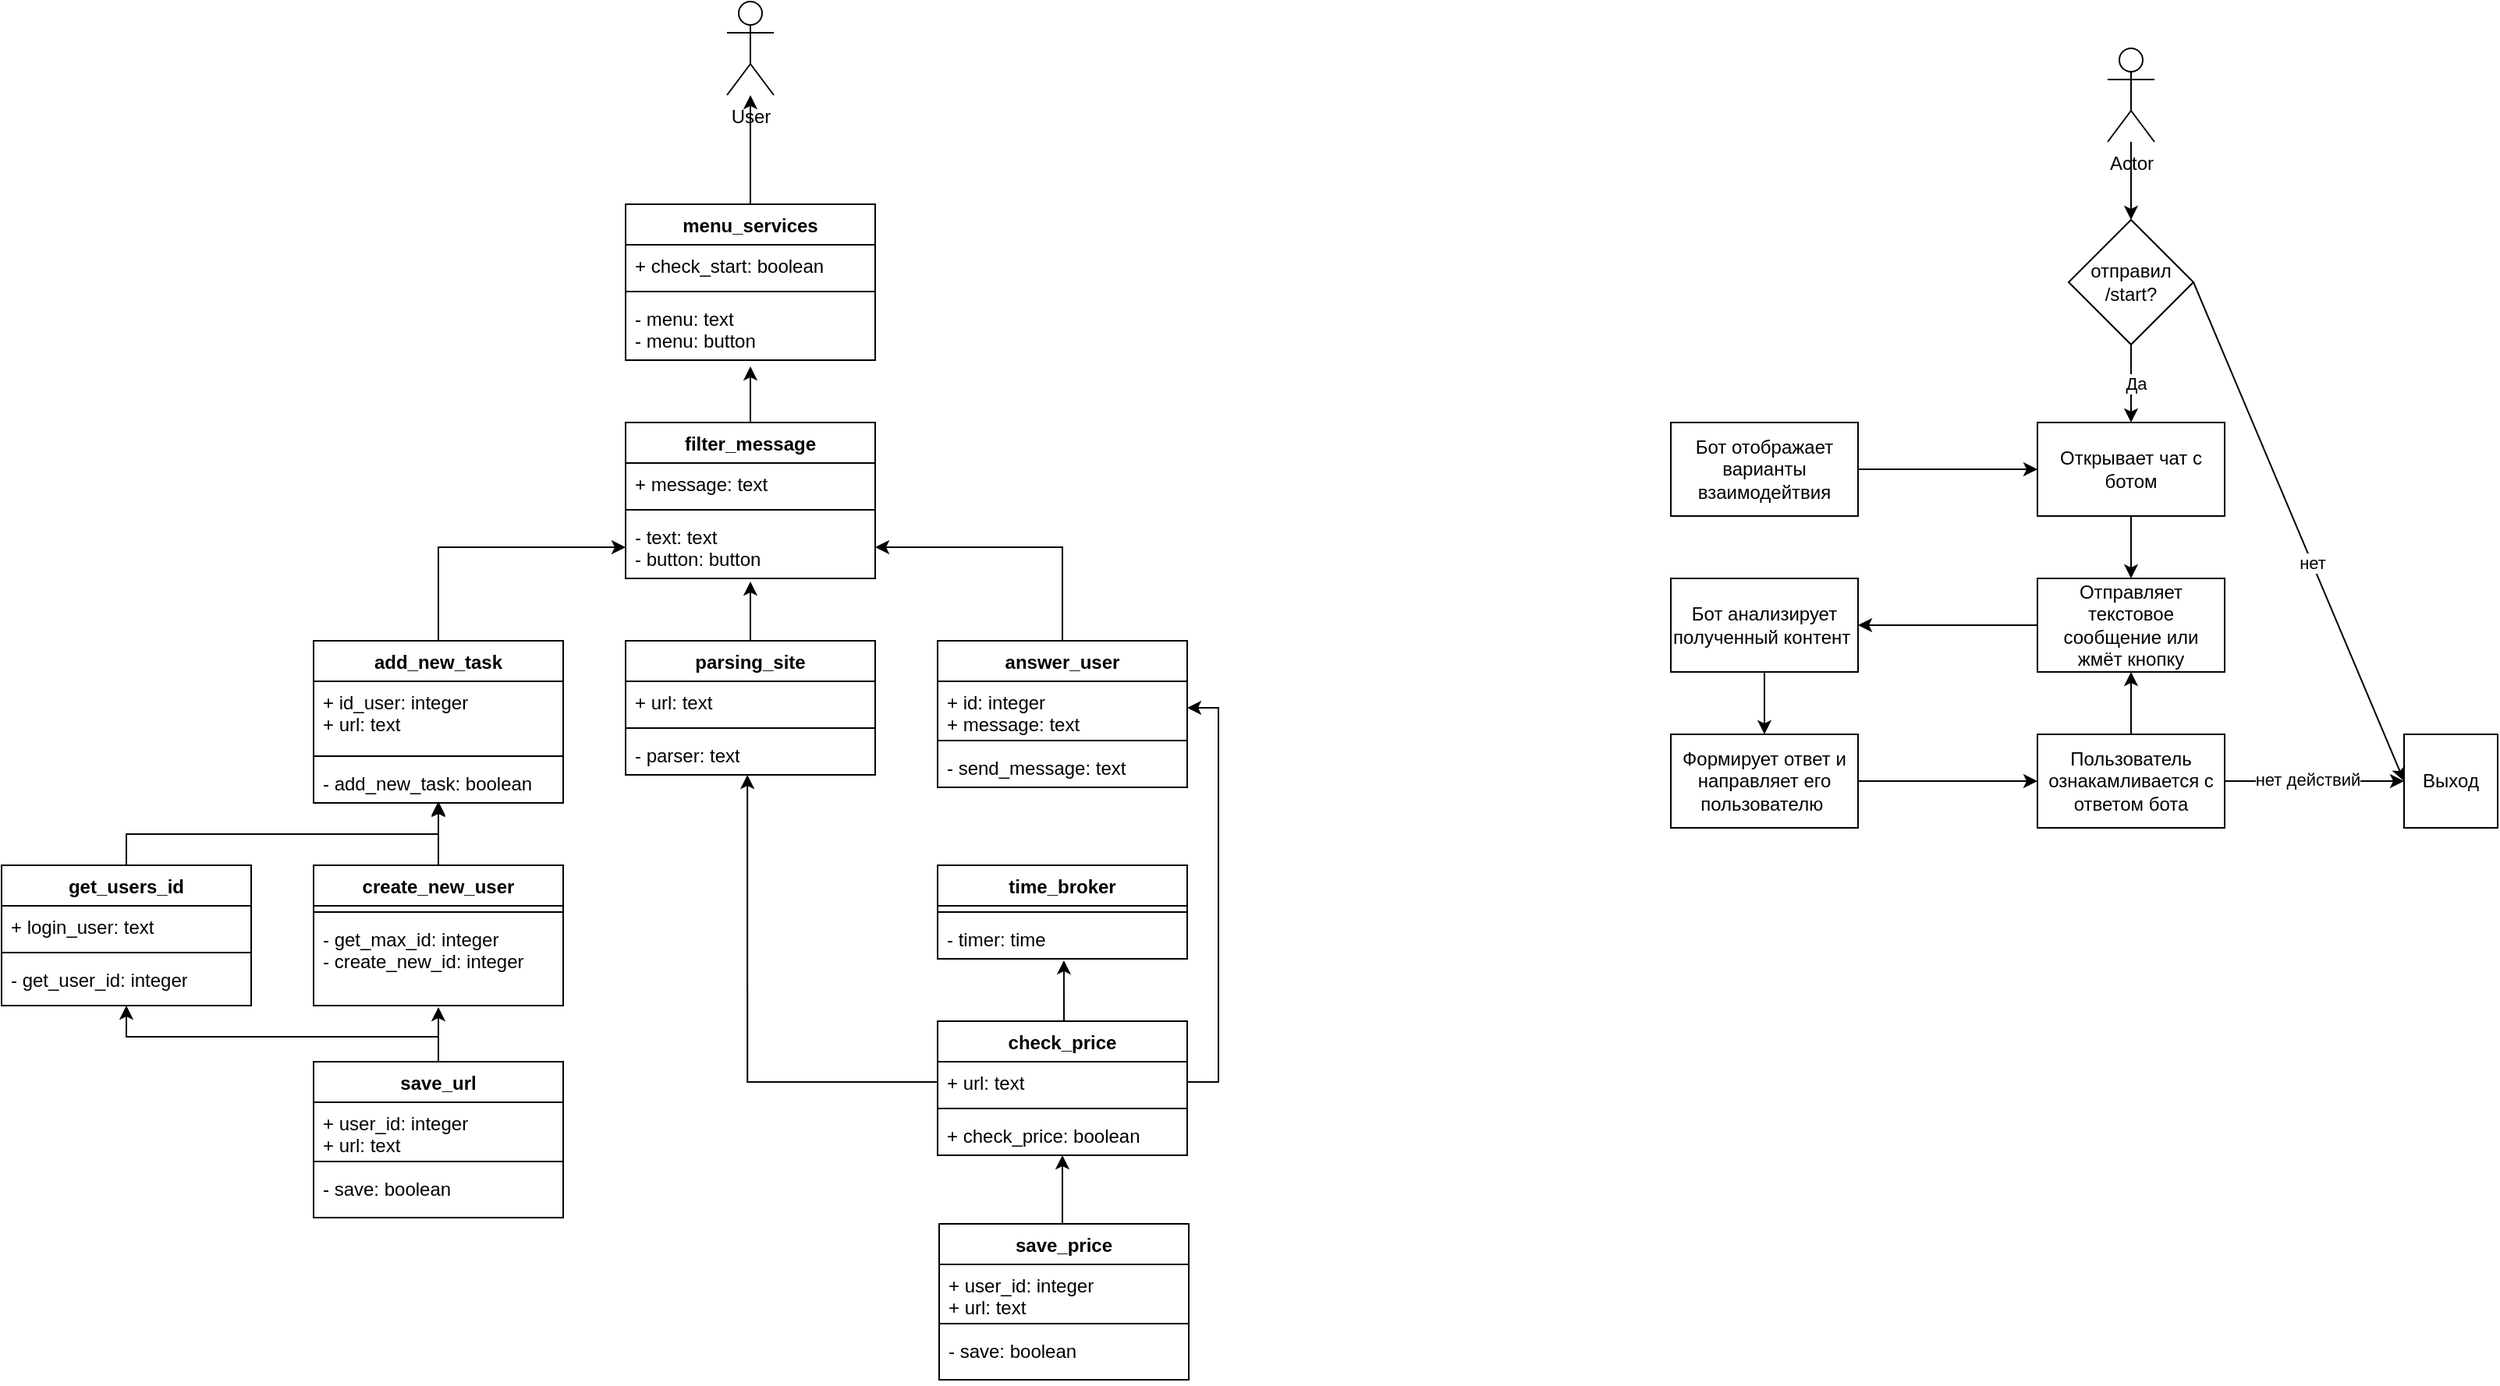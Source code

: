 <mxfile version="22.0.8" type="github">
  <diagram name="Страница — 1" id="5FJGtUaLvc8kbi69Jgre">
    <mxGraphModel dx="1953" dy="904" grid="1" gridSize="10" guides="1" tooltips="1" connect="1" arrows="1" fold="1" page="1" pageScale="1" pageWidth="827" pageHeight="1169" math="0" shadow="0">
      <root>
        <mxCell id="0" />
        <mxCell id="1" parent="0" />
        <mxCell id="BHRzeg4Tige4BvSvJ6PO-1" value="Actor" style="shape=umlActor;verticalLabelPosition=bottom;verticalAlign=top;html=1;outlineConnect=0;" parent="1" vertex="1">
          <mxGeometry x="550" y="40" width="30" height="60" as="geometry" />
        </mxCell>
        <mxCell id="BHRzeg4Tige4BvSvJ6PO-2" value="Отправляет текстовое сообщение или жмёт кнопку" style="rounded=0;whiteSpace=wrap;html=1;" parent="1" vertex="1">
          <mxGeometry x="505" y="380" width="120" height="60" as="geometry" />
        </mxCell>
        <mxCell id="BHRzeg4Tige4BvSvJ6PO-3" value="" style="endArrow=classic;html=1;rounded=0;entryX=0.5;entryY=0;entryDx=0;entryDy=0;" parent="1" source="BHRzeg4Tige4BvSvJ6PO-22" target="BHRzeg4Tige4BvSvJ6PO-4" edge="1">
          <mxGeometry width="50" height="50" relative="1" as="geometry">
            <mxPoint x="550" y="510" as="sourcePoint" />
            <mxPoint x="600" y="460" as="targetPoint" />
          </mxGeometry>
        </mxCell>
        <mxCell id="BHRzeg4Tige4BvSvJ6PO-24" value="Да" style="edgeLabel;html=1;align=center;verticalAlign=middle;resizable=0;points=[];" parent="BHRzeg4Tige4BvSvJ6PO-3" vertex="1" connectable="0">
          <mxGeometry y="3" relative="1" as="geometry">
            <mxPoint as="offset" />
          </mxGeometry>
        </mxCell>
        <mxCell id="BHRzeg4Tige4BvSvJ6PO-4" value="Открывает чат с ботом" style="rounded=0;whiteSpace=wrap;html=1;" parent="1" vertex="1">
          <mxGeometry x="505" y="280" width="120" height="60" as="geometry" />
        </mxCell>
        <mxCell id="BHRzeg4Tige4BvSvJ6PO-6" value="Бот отображает варианты взаимодейтвия" style="rounded=0;whiteSpace=wrap;html=1;" parent="1" vertex="1">
          <mxGeometry x="270" y="280" width="120" height="60" as="geometry" />
        </mxCell>
        <mxCell id="BHRzeg4Tige4BvSvJ6PO-7" value="" style="endArrow=classic;html=1;rounded=0;exitX=1;exitY=0.5;exitDx=0;exitDy=0;entryX=0;entryY=0.5;entryDx=0;entryDy=0;" parent="1" source="BHRzeg4Tige4BvSvJ6PO-6" target="BHRzeg4Tige4BvSvJ6PO-4" edge="1">
          <mxGeometry width="50" height="50" relative="1" as="geometry">
            <mxPoint x="550" y="610" as="sourcePoint" />
            <mxPoint x="600" y="560" as="targetPoint" />
          </mxGeometry>
        </mxCell>
        <mxCell id="BHRzeg4Tige4BvSvJ6PO-8" value="" style="endArrow=classic;html=1;rounded=0;exitX=0.5;exitY=1;exitDx=0;exitDy=0;entryX=0.5;entryY=0;entryDx=0;entryDy=0;" parent="1" source="BHRzeg4Tige4BvSvJ6PO-4" target="BHRzeg4Tige4BvSvJ6PO-2" edge="1">
          <mxGeometry width="50" height="50" relative="1" as="geometry">
            <mxPoint x="550" y="610" as="sourcePoint" />
            <mxPoint x="600" y="560" as="targetPoint" />
          </mxGeometry>
        </mxCell>
        <mxCell id="BHRzeg4Tige4BvSvJ6PO-9" value="Бот анализирует полученный контент&amp;nbsp;" style="rounded=0;whiteSpace=wrap;html=1;" parent="1" vertex="1">
          <mxGeometry x="270" y="380" width="120" height="60" as="geometry" />
        </mxCell>
        <mxCell id="BHRzeg4Tige4BvSvJ6PO-10" value="" style="endArrow=classic;html=1;rounded=0;entryX=1;entryY=0.5;entryDx=0;entryDy=0;exitX=0;exitY=0.5;exitDx=0;exitDy=0;" parent="1" source="BHRzeg4Tige4BvSvJ6PO-2" target="BHRzeg4Tige4BvSvJ6PO-9" edge="1">
          <mxGeometry width="50" height="50" relative="1" as="geometry">
            <mxPoint x="460" y="470" as="sourcePoint" />
            <mxPoint x="510" y="420" as="targetPoint" />
          </mxGeometry>
        </mxCell>
        <mxCell id="BHRzeg4Tige4BvSvJ6PO-11" value="Пользователь ознакамливается с ответом бота" style="rounded=0;whiteSpace=wrap;html=1;" parent="1" vertex="1">
          <mxGeometry x="505" y="480" width="120" height="60" as="geometry" />
        </mxCell>
        <mxCell id="BHRzeg4Tige4BvSvJ6PO-12" value="Формирует ответ и направляет его пользователю&amp;nbsp;" style="rounded=0;whiteSpace=wrap;html=1;" parent="1" vertex="1">
          <mxGeometry x="270" y="480" width="120" height="60" as="geometry" />
        </mxCell>
        <mxCell id="BHRzeg4Tige4BvSvJ6PO-13" value="" style="endArrow=classic;html=1;rounded=0;entryX=0.5;entryY=0;entryDx=0;entryDy=0;exitX=0.5;exitY=1;exitDx=0;exitDy=0;" parent="1" source="BHRzeg4Tige4BvSvJ6PO-9" target="BHRzeg4Tige4BvSvJ6PO-12" edge="1">
          <mxGeometry width="50" height="50" relative="1" as="geometry">
            <mxPoint x="230" y="500" as="sourcePoint" />
            <mxPoint x="280" y="450" as="targetPoint" />
          </mxGeometry>
        </mxCell>
        <mxCell id="BHRzeg4Tige4BvSvJ6PO-14" value="" style="endArrow=classic;html=1;rounded=0;entryX=0;entryY=0.5;entryDx=0;entryDy=0;exitX=1;exitY=0.5;exitDx=0;exitDy=0;" parent="1" source="BHRzeg4Tige4BvSvJ6PO-12" target="BHRzeg4Tige4BvSvJ6PO-11" edge="1">
          <mxGeometry width="50" height="50" relative="1" as="geometry">
            <mxPoint x="450" y="630" as="sourcePoint" />
            <mxPoint x="500" y="580" as="targetPoint" />
          </mxGeometry>
        </mxCell>
        <mxCell id="BHRzeg4Tige4BvSvJ6PO-15" value="" style="endArrow=classic;html=1;rounded=0;exitX=0.5;exitY=0;exitDx=0;exitDy=0;entryX=0.5;entryY=1;entryDx=0;entryDy=0;" parent="1" source="BHRzeg4Tige4BvSvJ6PO-11" target="BHRzeg4Tige4BvSvJ6PO-2" edge="1">
          <mxGeometry width="50" height="50" relative="1" as="geometry">
            <mxPoint x="730" y="540" as="sourcePoint" />
            <mxPoint x="780" y="490" as="targetPoint" />
          </mxGeometry>
        </mxCell>
        <mxCell id="BHRzeg4Tige4BvSvJ6PO-23" value="" style="endArrow=classic;html=1;rounded=0;entryX=0.5;entryY=0;entryDx=0;entryDy=0;" parent="1" source="BHRzeg4Tige4BvSvJ6PO-1" target="BHRzeg4Tige4BvSvJ6PO-22" edge="1">
          <mxGeometry width="50" height="50" relative="1" as="geometry">
            <mxPoint x="565" y="100" as="sourcePoint" />
            <mxPoint x="565" y="280" as="targetPoint" />
          </mxGeometry>
        </mxCell>
        <mxCell id="BHRzeg4Tige4BvSvJ6PO-22" value="отправил /start?" style="rhombus;whiteSpace=wrap;html=1;" parent="1" vertex="1">
          <mxGeometry x="525" y="150" width="80" height="80" as="geometry" />
        </mxCell>
        <mxCell id="BHRzeg4Tige4BvSvJ6PO-25" value="Выход" style="whiteSpace=wrap;html=1;aspect=fixed;" parent="1" vertex="1">
          <mxGeometry x="740" y="480" width="60" height="60" as="geometry" />
        </mxCell>
        <mxCell id="BHRzeg4Tige4BvSvJ6PO-26" value="" style="endArrow=classic;html=1;rounded=0;exitX=1;exitY=0.5;exitDx=0;exitDy=0;entryX=0;entryY=0.5;entryDx=0;entryDy=0;" parent="1" source="BHRzeg4Tige4BvSvJ6PO-22" target="BHRzeg4Tige4BvSvJ6PO-25" edge="1">
          <mxGeometry width="50" height="50" relative="1" as="geometry">
            <mxPoint x="710" y="240" as="sourcePoint" />
            <mxPoint x="760" y="190" as="targetPoint" />
          </mxGeometry>
        </mxCell>
        <mxCell id="BHRzeg4Tige4BvSvJ6PO-29" value="нет" style="edgeLabel;html=1;align=center;verticalAlign=middle;resizable=0;points=[];" parent="BHRzeg4Tige4BvSvJ6PO-26" vertex="1" connectable="0">
          <mxGeometry x="0.125" relative="1" as="geometry">
            <mxPoint as="offset" />
          </mxGeometry>
        </mxCell>
        <mxCell id="BHRzeg4Tige4BvSvJ6PO-27" value="" style="endArrow=classic;html=1;rounded=0;entryX=0;entryY=0.5;entryDx=0;entryDy=0;exitX=1;exitY=0.5;exitDx=0;exitDy=0;" parent="1" source="BHRzeg4Tige4BvSvJ6PO-11" target="BHRzeg4Tige4BvSvJ6PO-25" edge="1">
          <mxGeometry width="50" height="50" relative="1" as="geometry">
            <mxPoint x="400" y="430" as="sourcePoint" />
            <mxPoint x="450" y="380" as="targetPoint" />
          </mxGeometry>
        </mxCell>
        <mxCell id="BHRzeg4Tige4BvSvJ6PO-30" value="нет действий" style="edgeLabel;html=1;align=center;verticalAlign=middle;resizable=0;points=[];" parent="BHRzeg4Tige4BvSvJ6PO-27" vertex="1" connectable="0">
          <mxGeometry x="-0.078" y="1" relative="1" as="geometry">
            <mxPoint as="offset" />
          </mxGeometry>
        </mxCell>
        <mxCell id="H9uGGTbssXHLd05-33D6-1" value="filter_message" style="swimlane;fontStyle=1;align=center;verticalAlign=top;childLayout=stackLayout;horizontal=1;startSize=26;horizontalStack=0;resizeParent=1;resizeParentMax=0;resizeLast=0;collapsible=1;marginBottom=0;whiteSpace=wrap;html=1;" vertex="1" parent="1">
          <mxGeometry x="-400" y="280" width="160" height="100" as="geometry" />
        </mxCell>
        <mxCell id="H9uGGTbssXHLd05-33D6-2" value="+ message: text" style="text;strokeColor=none;fillColor=none;align=left;verticalAlign=top;spacingLeft=4;spacingRight=4;overflow=hidden;rotatable=0;points=[[0,0.5],[1,0.5]];portConstraint=eastwest;whiteSpace=wrap;html=1;" vertex="1" parent="H9uGGTbssXHLd05-33D6-1">
          <mxGeometry y="26" width="160" height="26" as="geometry" />
        </mxCell>
        <mxCell id="H9uGGTbssXHLd05-33D6-3" value="" style="line;strokeWidth=1;fillColor=none;align=left;verticalAlign=middle;spacingTop=-1;spacingLeft=3;spacingRight=3;rotatable=0;labelPosition=right;points=[];portConstraint=eastwest;strokeColor=inherit;" vertex="1" parent="H9uGGTbssXHLd05-33D6-1">
          <mxGeometry y="52" width="160" height="8" as="geometry" />
        </mxCell>
        <mxCell id="H9uGGTbssXHLd05-33D6-4" value="- text: text&lt;br&gt;- button: button" style="text;strokeColor=none;fillColor=none;align=left;verticalAlign=top;spacingLeft=4;spacingRight=4;overflow=hidden;rotatable=0;points=[[0,0.5],[1,0.5]];portConstraint=eastwest;whiteSpace=wrap;html=1;" vertex="1" parent="H9uGGTbssXHLd05-33D6-1">
          <mxGeometry y="60" width="160" height="40" as="geometry" />
        </mxCell>
        <mxCell id="H9uGGTbssXHLd05-33D6-6" value="User" style="shape=umlActor;verticalLabelPosition=bottom;verticalAlign=top;html=1;" vertex="1" parent="1">
          <mxGeometry x="-335" y="10" width="30" height="60" as="geometry" />
        </mxCell>
        <mxCell id="H9uGGTbssXHLd05-33D6-65" style="edgeStyle=orthogonalEdgeStyle;rounded=0;orthogonalLoop=1;jettySize=auto;html=1;exitX=0.5;exitY=0;exitDx=0;exitDy=0;" edge="1" parent="1" source="H9uGGTbssXHLd05-33D6-7" target="H9uGGTbssXHLd05-33D6-6">
          <mxGeometry relative="1" as="geometry" />
        </mxCell>
        <mxCell id="H9uGGTbssXHLd05-33D6-7" value="menu_services" style="swimlane;fontStyle=1;align=center;verticalAlign=top;childLayout=stackLayout;horizontal=1;startSize=26;horizontalStack=0;resizeParent=1;resizeParentMax=0;resizeLast=0;collapsible=1;marginBottom=0;whiteSpace=wrap;html=1;" vertex="1" parent="1">
          <mxGeometry x="-400" y="140" width="160" height="100" as="geometry" />
        </mxCell>
        <mxCell id="H9uGGTbssXHLd05-33D6-8" value="+ check_start: boolean" style="text;strokeColor=none;fillColor=none;align=left;verticalAlign=top;spacingLeft=4;spacingRight=4;overflow=hidden;rotatable=0;points=[[0,0.5],[1,0.5]];portConstraint=eastwest;whiteSpace=wrap;html=1;" vertex="1" parent="H9uGGTbssXHLd05-33D6-7">
          <mxGeometry y="26" width="160" height="26" as="geometry" />
        </mxCell>
        <mxCell id="H9uGGTbssXHLd05-33D6-9" value="" style="line;strokeWidth=1;fillColor=none;align=left;verticalAlign=middle;spacingTop=-1;spacingLeft=3;spacingRight=3;rotatable=0;labelPosition=right;points=[];portConstraint=eastwest;strokeColor=inherit;" vertex="1" parent="H9uGGTbssXHLd05-33D6-7">
          <mxGeometry y="52" width="160" height="8" as="geometry" />
        </mxCell>
        <mxCell id="H9uGGTbssXHLd05-33D6-10" value="- menu: text&lt;br&gt;- menu: button" style="text;strokeColor=none;fillColor=none;align=left;verticalAlign=top;spacingLeft=4;spacingRight=4;overflow=hidden;rotatable=0;points=[[0,0.5],[1,0.5]];portConstraint=eastwest;whiteSpace=wrap;html=1;" vertex="1" parent="H9uGGTbssXHLd05-33D6-7">
          <mxGeometry y="60" width="160" height="40" as="geometry" />
        </mxCell>
        <mxCell id="H9uGGTbssXHLd05-33D6-11" value="parsing_site" style="swimlane;fontStyle=1;align=center;verticalAlign=top;childLayout=stackLayout;horizontal=1;startSize=26;horizontalStack=0;resizeParent=1;resizeParentMax=0;resizeLast=0;collapsible=1;marginBottom=0;whiteSpace=wrap;html=1;" vertex="1" parent="1">
          <mxGeometry x="-400" y="420" width="160" height="86" as="geometry" />
        </mxCell>
        <mxCell id="H9uGGTbssXHLd05-33D6-12" value="+ url: text" style="text;strokeColor=none;fillColor=none;align=left;verticalAlign=top;spacingLeft=4;spacingRight=4;overflow=hidden;rotatable=0;points=[[0,0.5],[1,0.5]];portConstraint=eastwest;whiteSpace=wrap;html=1;" vertex="1" parent="H9uGGTbssXHLd05-33D6-11">
          <mxGeometry y="26" width="160" height="26" as="geometry" />
        </mxCell>
        <mxCell id="H9uGGTbssXHLd05-33D6-13" value="" style="line;strokeWidth=1;fillColor=none;align=left;verticalAlign=middle;spacingTop=-1;spacingLeft=3;spacingRight=3;rotatable=0;labelPosition=right;points=[];portConstraint=eastwest;strokeColor=inherit;" vertex="1" parent="H9uGGTbssXHLd05-33D6-11">
          <mxGeometry y="52" width="160" height="8" as="geometry" />
        </mxCell>
        <mxCell id="H9uGGTbssXHLd05-33D6-14" value="- parser: text" style="text;strokeColor=none;fillColor=none;align=left;verticalAlign=top;spacingLeft=4;spacingRight=4;overflow=hidden;rotatable=0;points=[[0,0.5],[1,0.5]];portConstraint=eastwest;whiteSpace=wrap;html=1;" vertex="1" parent="H9uGGTbssXHLd05-33D6-11">
          <mxGeometry y="60" width="160" height="26" as="geometry" />
        </mxCell>
        <mxCell id="H9uGGTbssXHLd05-33D6-15" value="save_url" style="swimlane;fontStyle=1;align=center;verticalAlign=top;childLayout=stackLayout;horizontal=1;startSize=26;horizontalStack=0;resizeParent=1;resizeParentMax=0;resizeLast=0;collapsible=1;marginBottom=0;whiteSpace=wrap;html=1;" vertex="1" parent="1">
          <mxGeometry x="-600" y="690" width="160" height="100" as="geometry" />
        </mxCell>
        <mxCell id="H9uGGTbssXHLd05-33D6-16" value="+ user_id: integer&lt;br&gt;+ url: text" style="text;strokeColor=none;fillColor=none;align=left;verticalAlign=top;spacingLeft=4;spacingRight=4;overflow=hidden;rotatable=0;points=[[0,0.5],[1,0.5]];portConstraint=eastwest;whiteSpace=wrap;html=1;" vertex="1" parent="H9uGGTbssXHLd05-33D6-15">
          <mxGeometry y="26" width="160" height="34" as="geometry" />
        </mxCell>
        <mxCell id="H9uGGTbssXHLd05-33D6-17" value="" style="line;strokeWidth=1;fillColor=none;align=left;verticalAlign=middle;spacingTop=-1;spacingLeft=3;spacingRight=3;rotatable=0;labelPosition=right;points=[];portConstraint=eastwest;strokeColor=inherit;" vertex="1" parent="H9uGGTbssXHLd05-33D6-15">
          <mxGeometry y="60" width="160" height="8" as="geometry" />
        </mxCell>
        <mxCell id="H9uGGTbssXHLd05-33D6-18" value="- save: boolean" style="text;strokeColor=none;fillColor=none;align=left;verticalAlign=top;spacingLeft=4;spacingRight=4;overflow=hidden;rotatable=0;points=[[0,0.5],[1,0.5]];portConstraint=eastwest;whiteSpace=wrap;html=1;" vertex="1" parent="H9uGGTbssXHLd05-33D6-15">
          <mxGeometry y="68" width="160" height="32" as="geometry" />
        </mxCell>
        <mxCell id="H9uGGTbssXHLd05-33D6-19" value="create_new_user" style="swimlane;fontStyle=1;align=center;verticalAlign=top;childLayout=stackLayout;horizontal=1;startSize=26;horizontalStack=0;resizeParent=1;resizeParentMax=0;resizeLast=0;collapsible=1;marginBottom=0;whiteSpace=wrap;html=1;" vertex="1" parent="1">
          <mxGeometry x="-600" y="564" width="160" height="90" as="geometry" />
        </mxCell>
        <mxCell id="H9uGGTbssXHLd05-33D6-21" value="" style="line;strokeWidth=1;fillColor=none;align=left;verticalAlign=middle;spacingTop=-1;spacingLeft=3;spacingRight=3;rotatable=0;labelPosition=right;points=[];portConstraint=eastwest;strokeColor=inherit;" vertex="1" parent="H9uGGTbssXHLd05-33D6-19">
          <mxGeometry y="26" width="160" height="8" as="geometry" />
        </mxCell>
        <mxCell id="H9uGGTbssXHLd05-33D6-22" value="- get_max_id: integer&lt;br&gt;- create_new_id: integer" style="text;strokeColor=none;fillColor=none;align=left;verticalAlign=top;spacingLeft=4;spacingRight=4;overflow=hidden;rotatable=0;points=[[0,0.5],[1,0.5]];portConstraint=eastwest;whiteSpace=wrap;html=1;" vertex="1" parent="H9uGGTbssXHLd05-33D6-19">
          <mxGeometry y="34" width="160" height="56" as="geometry" />
        </mxCell>
        <mxCell id="H9uGGTbssXHLd05-33D6-23" value="get_users_id" style="swimlane;fontStyle=1;align=center;verticalAlign=top;childLayout=stackLayout;horizontal=1;startSize=26;horizontalStack=0;resizeParent=1;resizeParentMax=0;resizeLast=0;collapsible=1;marginBottom=0;whiteSpace=wrap;html=1;" vertex="1" parent="1">
          <mxGeometry x="-800" y="564" width="160" height="90" as="geometry" />
        </mxCell>
        <mxCell id="H9uGGTbssXHLd05-33D6-24" value="+ login_user: text" style="text;strokeColor=none;fillColor=none;align=left;verticalAlign=top;spacingLeft=4;spacingRight=4;overflow=hidden;rotatable=0;points=[[0,0.5],[1,0.5]];portConstraint=eastwest;whiteSpace=wrap;html=1;" vertex="1" parent="H9uGGTbssXHLd05-33D6-23">
          <mxGeometry y="26" width="160" height="26" as="geometry" />
        </mxCell>
        <mxCell id="H9uGGTbssXHLd05-33D6-25" value="" style="line;strokeWidth=1;fillColor=none;align=left;verticalAlign=middle;spacingTop=-1;spacingLeft=3;spacingRight=3;rotatable=0;labelPosition=right;points=[];portConstraint=eastwest;strokeColor=inherit;" vertex="1" parent="H9uGGTbssXHLd05-33D6-23">
          <mxGeometry y="52" width="160" height="8" as="geometry" />
        </mxCell>
        <mxCell id="H9uGGTbssXHLd05-33D6-26" value="- get_user_id: integer" style="text;strokeColor=none;fillColor=none;align=left;verticalAlign=top;spacingLeft=4;spacingRight=4;overflow=hidden;rotatable=0;points=[[0,0.5],[1,0.5]];portConstraint=eastwest;whiteSpace=wrap;html=1;" vertex="1" parent="H9uGGTbssXHLd05-33D6-23">
          <mxGeometry y="60" width="160" height="30" as="geometry" />
        </mxCell>
        <mxCell id="H9uGGTbssXHLd05-33D6-27" value="check_price" style="swimlane;fontStyle=1;align=center;verticalAlign=top;childLayout=stackLayout;horizontal=1;startSize=26;horizontalStack=0;resizeParent=1;resizeParentMax=0;resizeLast=0;collapsible=1;marginBottom=0;whiteSpace=wrap;html=1;" vertex="1" parent="1">
          <mxGeometry x="-200" y="664" width="160" height="86" as="geometry" />
        </mxCell>
        <mxCell id="H9uGGTbssXHLd05-33D6-28" value="+ url: text" style="text;strokeColor=none;fillColor=none;align=left;verticalAlign=top;spacingLeft=4;spacingRight=4;overflow=hidden;rotatable=0;points=[[0,0.5],[1,0.5]];portConstraint=eastwest;whiteSpace=wrap;html=1;" vertex="1" parent="H9uGGTbssXHLd05-33D6-27">
          <mxGeometry y="26" width="160" height="26" as="geometry" />
        </mxCell>
        <mxCell id="H9uGGTbssXHLd05-33D6-29" value="" style="line;strokeWidth=1;fillColor=none;align=left;verticalAlign=middle;spacingTop=-1;spacingLeft=3;spacingRight=3;rotatable=0;labelPosition=right;points=[];portConstraint=eastwest;strokeColor=inherit;" vertex="1" parent="H9uGGTbssXHLd05-33D6-27">
          <mxGeometry y="52" width="160" height="8" as="geometry" />
        </mxCell>
        <mxCell id="H9uGGTbssXHLd05-33D6-30" value="+ check_price: boolean" style="text;strokeColor=none;fillColor=none;align=left;verticalAlign=top;spacingLeft=4;spacingRight=4;overflow=hidden;rotatable=0;points=[[0,0.5],[1,0.5]];portConstraint=eastwest;whiteSpace=wrap;html=1;" vertex="1" parent="H9uGGTbssXHLd05-33D6-27">
          <mxGeometry y="60" width="160" height="26" as="geometry" />
        </mxCell>
        <mxCell id="H9uGGTbssXHLd05-33D6-59" style="edgeStyle=orthogonalEdgeStyle;rounded=0;orthogonalLoop=1;jettySize=auto;html=1;exitX=0.5;exitY=0;exitDx=0;exitDy=0;entryX=1;entryY=0.5;entryDx=0;entryDy=0;" edge="1" parent="1" source="H9uGGTbssXHLd05-33D6-31" target="H9uGGTbssXHLd05-33D6-4">
          <mxGeometry relative="1" as="geometry" />
        </mxCell>
        <mxCell id="H9uGGTbssXHLd05-33D6-31" value="answer_user" style="swimlane;fontStyle=1;align=center;verticalAlign=top;childLayout=stackLayout;horizontal=1;startSize=26;horizontalStack=0;resizeParent=1;resizeParentMax=0;resizeLast=0;collapsible=1;marginBottom=0;whiteSpace=wrap;html=1;" vertex="1" parent="1">
          <mxGeometry x="-200" y="420" width="160" height="94" as="geometry" />
        </mxCell>
        <mxCell id="H9uGGTbssXHLd05-33D6-32" value="+ id: integer&lt;br&gt;+&amp;nbsp;message: text" style="text;strokeColor=none;fillColor=none;align=left;verticalAlign=top;spacingLeft=4;spacingRight=4;overflow=hidden;rotatable=0;points=[[0,0.5],[1,0.5]];portConstraint=eastwest;whiteSpace=wrap;html=1;" vertex="1" parent="H9uGGTbssXHLd05-33D6-31">
          <mxGeometry y="26" width="160" height="34" as="geometry" />
        </mxCell>
        <mxCell id="H9uGGTbssXHLd05-33D6-33" value="" style="line;strokeWidth=1;fillColor=none;align=left;verticalAlign=middle;spacingTop=-1;spacingLeft=3;spacingRight=3;rotatable=0;labelPosition=right;points=[];portConstraint=eastwest;strokeColor=inherit;" vertex="1" parent="H9uGGTbssXHLd05-33D6-31">
          <mxGeometry y="60" width="160" height="8" as="geometry" />
        </mxCell>
        <mxCell id="H9uGGTbssXHLd05-33D6-34" value="- send_message: text" style="text;strokeColor=none;fillColor=none;align=left;verticalAlign=top;spacingLeft=4;spacingRight=4;overflow=hidden;rotatable=0;points=[[0,0.5],[1,0.5]];portConstraint=eastwest;whiteSpace=wrap;html=1;" vertex="1" parent="H9uGGTbssXHLd05-33D6-31">
          <mxGeometry y="68" width="160" height="26" as="geometry" />
        </mxCell>
        <mxCell id="H9uGGTbssXHLd05-33D6-35" value="time_broker" style="swimlane;fontStyle=1;align=center;verticalAlign=top;childLayout=stackLayout;horizontal=1;startSize=26;horizontalStack=0;resizeParent=1;resizeParentMax=0;resizeLast=0;collapsible=1;marginBottom=0;whiteSpace=wrap;html=1;" vertex="1" parent="1">
          <mxGeometry x="-200" y="564" width="160" height="60" as="geometry" />
        </mxCell>
        <mxCell id="H9uGGTbssXHLd05-33D6-37" value="" style="line;strokeWidth=1;fillColor=none;align=left;verticalAlign=middle;spacingTop=-1;spacingLeft=3;spacingRight=3;rotatable=0;labelPosition=right;points=[];portConstraint=eastwest;strokeColor=inherit;" vertex="1" parent="H9uGGTbssXHLd05-33D6-35">
          <mxGeometry y="26" width="160" height="8" as="geometry" />
        </mxCell>
        <mxCell id="H9uGGTbssXHLd05-33D6-38" value="- timer: time&lt;br&gt;" style="text;strokeColor=none;fillColor=none;align=left;verticalAlign=top;spacingLeft=4;spacingRight=4;overflow=hidden;rotatable=0;points=[[0,0.5],[1,0.5]];portConstraint=eastwest;whiteSpace=wrap;html=1;" vertex="1" parent="H9uGGTbssXHLd05-33D6-35">
          <mxGeometry y="34" width="160" height="26" as="geometry" />
        </mxCell>
        <mxCell id="H9uGGTbssXHLd05-33D6-58" style="edgeStyle=orthogonalEdgeStyle;rounded=0;orthogonalLoop=1;jettySize=auto;html=1;exitX=0.5;exitY=0;exitDx=0;exitDy=0;entryX=0;entryY=0.5;entryDx=0;entryDy=0;" edge="1" parent="1" source="H9uGGTbssXHLd05-33D6-43" target="H9uGGTbssXHLd05-33D6-4">
          <mxGeometry relative="1" as="geometry" />
        </mxCell>
        <mxCell id="H9uGGTbssXHLd05-33D6-43" value="add_new_task" style="swimlane;fontStyle=1;align=center;verticalAlign=top;childLayout=stackLayout;horizontal=1;startSize=26;horizontalStack=0;resizeParent=1;resizeParentMax=0;resizeLast=0;collapsible=1;marginBottom=0;whiteSpace=wrap;html=1;" vertex="1" parent="1">
          <mxGeometry x="-600" y="420" width="160" height="104" as="geometry" />
        </mxCell>
        <mxCell id="H9uGGTbssXHLd05-33D6-44" value="+ id_user: integer&lt;br&gt;+ url: text" style="text;strokeColor=none;fillColor=none;align=left;verticalAlign=top;spacingLeft=4;spacingRight=4;overflow=hidden;rotatable=0;points=[[0,0.5],[1,0.5]];portConstraint=eastwest;whiteSpace=wrap;html=1;" vertex="1" parent="H9uGGTbssXHLd05-33D6-43">
          <mxGeometry y="26" width="160" height="44" as="geometry" />
        </mxCell>
        <mxCell id="H9uGGTbssXHLd05-33D6-45" value="" style="line;strokeWidth=1;fillColor=none;align=left;verticalAlign=middle;spacingTop=-1;spacingLeft=3;spacingRight=3;rotatable=0;labelPosition=right;points=[];portConstraint=eastwest;strokeColor=inherit;" vertex="1" parent="H9uGGTbssXHLd05-33D6-43">
          <mxGeometry y="70" width="160" height="8" as="geometry" />
        </mxCell>
        <mxCell id="H9uGGTbssXHLd05-33D6-46" value="- add_new_task: boolean" style="text;strokeColor=none;fillColor=none;align=left;verticalAlign=top;spacingLeft=4;spacingRight=4;overflow=hidden;rotatable=0;points=[[0,0.5],[1,0.5]];portConstraint=eastwest;whiteSpace=wrap;html=1;" vertex="1" parent="H9uGGTbssXHLd05-33D6-43">
          <mxGeometry y="78" width="160" height="26" as="geometry" />
        </mxCell>
        <mxCell id="H9uGGTbssXHLd05-33D6-48" value="save_price" style="swimlane;fontStyle=1;align=center;verticalAlign=top;childLayout=stackLayout;horizontal=1;startSize=26;horizontalStack=0;resizeParent=1;resizeParentMax=0;resizeLast=0;collapsible=1;marginBottom=0;whiteSpace=wrap;html=1;" vertex="1" parent="1">
          <mxGeometry x="-199" y="794" width="160" height="100" as="geometry" />
        </mxCell>
        <mxCell id="H9uGGTbssXHLd05-33D6-49" value="+ user_id: integer&lt;br&gt;+ url: text" style="text;strokeColor=none;fillColor=none;align=left;verticalAlign=top;spacingLeft=4;spacingRight=4;overflow=hidden;rotatable=0;points=[[0,0.5],[1,0.5]];portConstraint=eastwest;whiteSpace=wrap;html=1;" vertex="1" parent="H9uGGTbssXHLd05-33D6-48">
          <mxGeometry y="26" width="160" height="34" as="geometry" />
        </mxCell>
        <mxCell id="H9uGGTbssXHLd05-33D6-50" value="" style="line;strokeWidth=1;fillColor=none;align=left;verticalAlign=middle;spacingTop=-1;spacingLeft=3;spacingRight=3;rotatable=0;labelPosition=right;points=[];portConstraint=eastwest;strokeColor=inherit;" vertex="1" parent="H9uGGTbssXHLd05-33D6-48">
          <mxGeometry y="60" width="160" height="8" as="geometry" />
        </mxCell>
        <mxCell id="H9uGGTbssXHLd05-33D6-51" value="- save: boolean" style="text;strokeColor=none;fillColor=none;align=left;verticalAlign=top;spacingLeft=4;spacingRight=4;overflow=hidden;rotatable=0;points=[[0,0.5],[1,0.5]];portConstraint=eastwest;whiteSpace=wrap;html=1;" vertex="1" parent="H9uGGTbssXHLd05-33D6-48">
          <mxGeometry y="68" width="160" height="32" as="geometry" />
        </mxCell>
        <mxCell id="H9uGGTbssXHLd05-33D6-54" style="edgeStyle=orthogonalEdgeStyle;rounded=0;orthogonalLoop=1;jettySize=auto;html=1;exitX=0.5;exitY=0;exitDx=0;exitDy=0;entryX=0.506;entryY=1.038;entryDx=0;entryDy=0;entryPerimeter=0;" edge="1" parent="1" source="H9uGGTbssXHLd05-33D6-27" target="H9uGGTbssXHLd05-33D6-38">
          <mxGeometry relative="1" as="geometry" />
        </mxCell>
        <mxCell id="H9uGGTbssXHLd05-33D6-55" style="edgeStyle=orthogonalEdgeStyle;rounded=0;orthogonalLoop=1;jettySize=auto;html=1;exitX=0.5;exitY=0;exitDx=0;exitDy=0;entryX=0.506;entryY=1;entryDx=0;entryDy=0;entryPerimeter=0;" edge="1" parent="1" source="H9uGGTbssXHLd05-33D6-48" target="H9uGGTbssXHLd05-33D6-30">
          <mxGeometry relative="1" as="geometry">
            <mxPoint x="-120" y="755" as="targetPoint" />
            <Array as="points">
              <mxPoint x="-120" y="794" />
            </Array>
          </mxGeometry>
        </mxCell>
        <mxCell id="H9uGGTbssXHLd05-33D6-56" style="edgeStyle=orthogonalEdgeStyle;rounded=0;orthogonalLoop=1;jettySize=auto;html=1;exitX=0.5;exitY=0;exitDx=0;exitDy=0;entryX=0.5;entryY=1.1;entryDx=0;entryDy=0;entryPerimeter=0;" edge="1" parent="1" source="H9uGGTbssXHLd05-33D6-1" target="H9uGGTbssXHLd05-33D6-10">
          <mxGeometry relative="1" as="geometry" />
        </mxCell>
        <mxCell id="H9uGGTbssXHLd05-33D6-57" style="edgeStyle=orthogonalEdgeStyle;rounded=0;orthogonalLoop=1;jettySize=auto;html=1;exitX=0.5;exitY=0;exitDx=0;exitDy=0;entryX=0.5;entryY=1.05;entryDx=0;entryDy=0;entryPerimeter=0;" edge="1" parent="1" source="H9uGGTbssXHLd05-33D6-11" target="H9uGGTbssXHLd05-33D6-4">
          <mxGeometry relative="1" as="geometry" />
        </mxCell>
        <mxCell id="H9uGGTbssXHLd05-33D6-60" style="edgeStyle=orthogonalEdgeStyle;rounded=0;orthogonalLoop=1;jettySize=auto;html=1;exitX=0.5;exitY=0;exitDx=0;exitDy=0;entryX=0.5;entryY=1;entryDx=0;entryDy=0;entryPerimeter=0;" edge="1" parent="1" source="H9uGGTbssXHLd05-33D6-19" target="H9uGGTbssXHLd05-33D6-46">
          <mxGeometry relative="1" as="geometry" />
        </mxCell>
        <mxCell id="H9uGGTbssXHLd05-33D6-62" style="edgeStyle=orthogonalEdgeStyle;rounded=0;orthogonalLoop=1;jettySize=auto;html=1;exitX=0.5;exitY=0;exitDx=0;exitDy=0;entryX=0.5;entryY=0.962;entryDx=0;entryDy=0;entryPerimeter=0;" edge="1" parent="1" source="H9uGGTbssXHLd05-33D6-23" target="H9uGGTbssXHLd05-33D6-46">
          <mxGeometry relative="1" as="geometry" />
        </mxCell>
        <mxCell id="H9uGGTbssXHLd05-33D6-63" style="edgeStyle=orthogonalEdgeStyle;rounded=0;orthogonalLoop=1;jettySize=auto;html=1;exitX=0.5;exitY=0;exitDx=0;exitDy=0;entryX=0.5;entryY=1.018;entryDx=0;entryDy=0;entryPerimeter=0;" edge="1" parent="1" source="H9uGGTbssXHLd05-33D6-15" target="H9uGGTbssXHLd05-33D6-22">
          <mxGeometry relative="1" as="geometry" />
        </mxCell>
        <mxCell id="H9uGGTbssXHLd05-33D6-64" style="edgeStyle=orthogonalEdgeStyle;rounded=0;orthogonalLoop=1;jettySize=auto;html=1;exitX=0.5;exitY=0;exitDx=0;exitDy=0;entryX=0.5;entryY=1;entryDx=0;entryDy=0;entryPerimeter=0;" edge="1" parent="1" source="H9uGGTbssXHLd05-33D6-15" target="H9uGGTbssXHLd05-33D6-26">
          <mxGeometry relative="1" as="geometry">
            <Array as="points">
              <mxPoint x="-520" y="674" />
              <mxPoint x="-720" y="674" />
            </Array>
          </mxGeometry>
        </mxCell>
        <mxCell id="H9uGGTbssXHLd05-33D6-66" style="edgeStyle=orthogonalEdgeStyle;rounded=0;orthogonalLoop=1;jettySize=auto;html=1;entryX=1;entryY=0.5;entryDx=0;entryDy=0;exitX=1;exitY=0.5;exitDx=0;exitDy=0;" edge="1" parent="1" source="H9uGGTbssXHLd05-33D6-28" target="H9uGGTbssXHLd05-33D6-32">
          <mxGeometry relative="1" as="geometry" />
        </mxCell>
        <mxCell id="H9uGGTbssXHLd05-33D6-67" style="edgeStyle=orthogonalEdgeStyle;rounded=0;orthogonalLoop=1;jettySize=auto;html=1;exitX=0;exitY=0.5;exitDx=0;exitDy=0;entryX=0.488;entryY=1;entryDx=0;entryDy=0;entryPerimeter=0;" edge="1" parent="1" source="H9uGGTbssXHLd05-33D6-28" target="H9uGGTbssXHLd05-33D6-14">
          <mxGeometry relative="1" as="geometry" />
        </mxCell>
      </root>
    </mxGraphModel>
  </diagram>
</mxfile>
